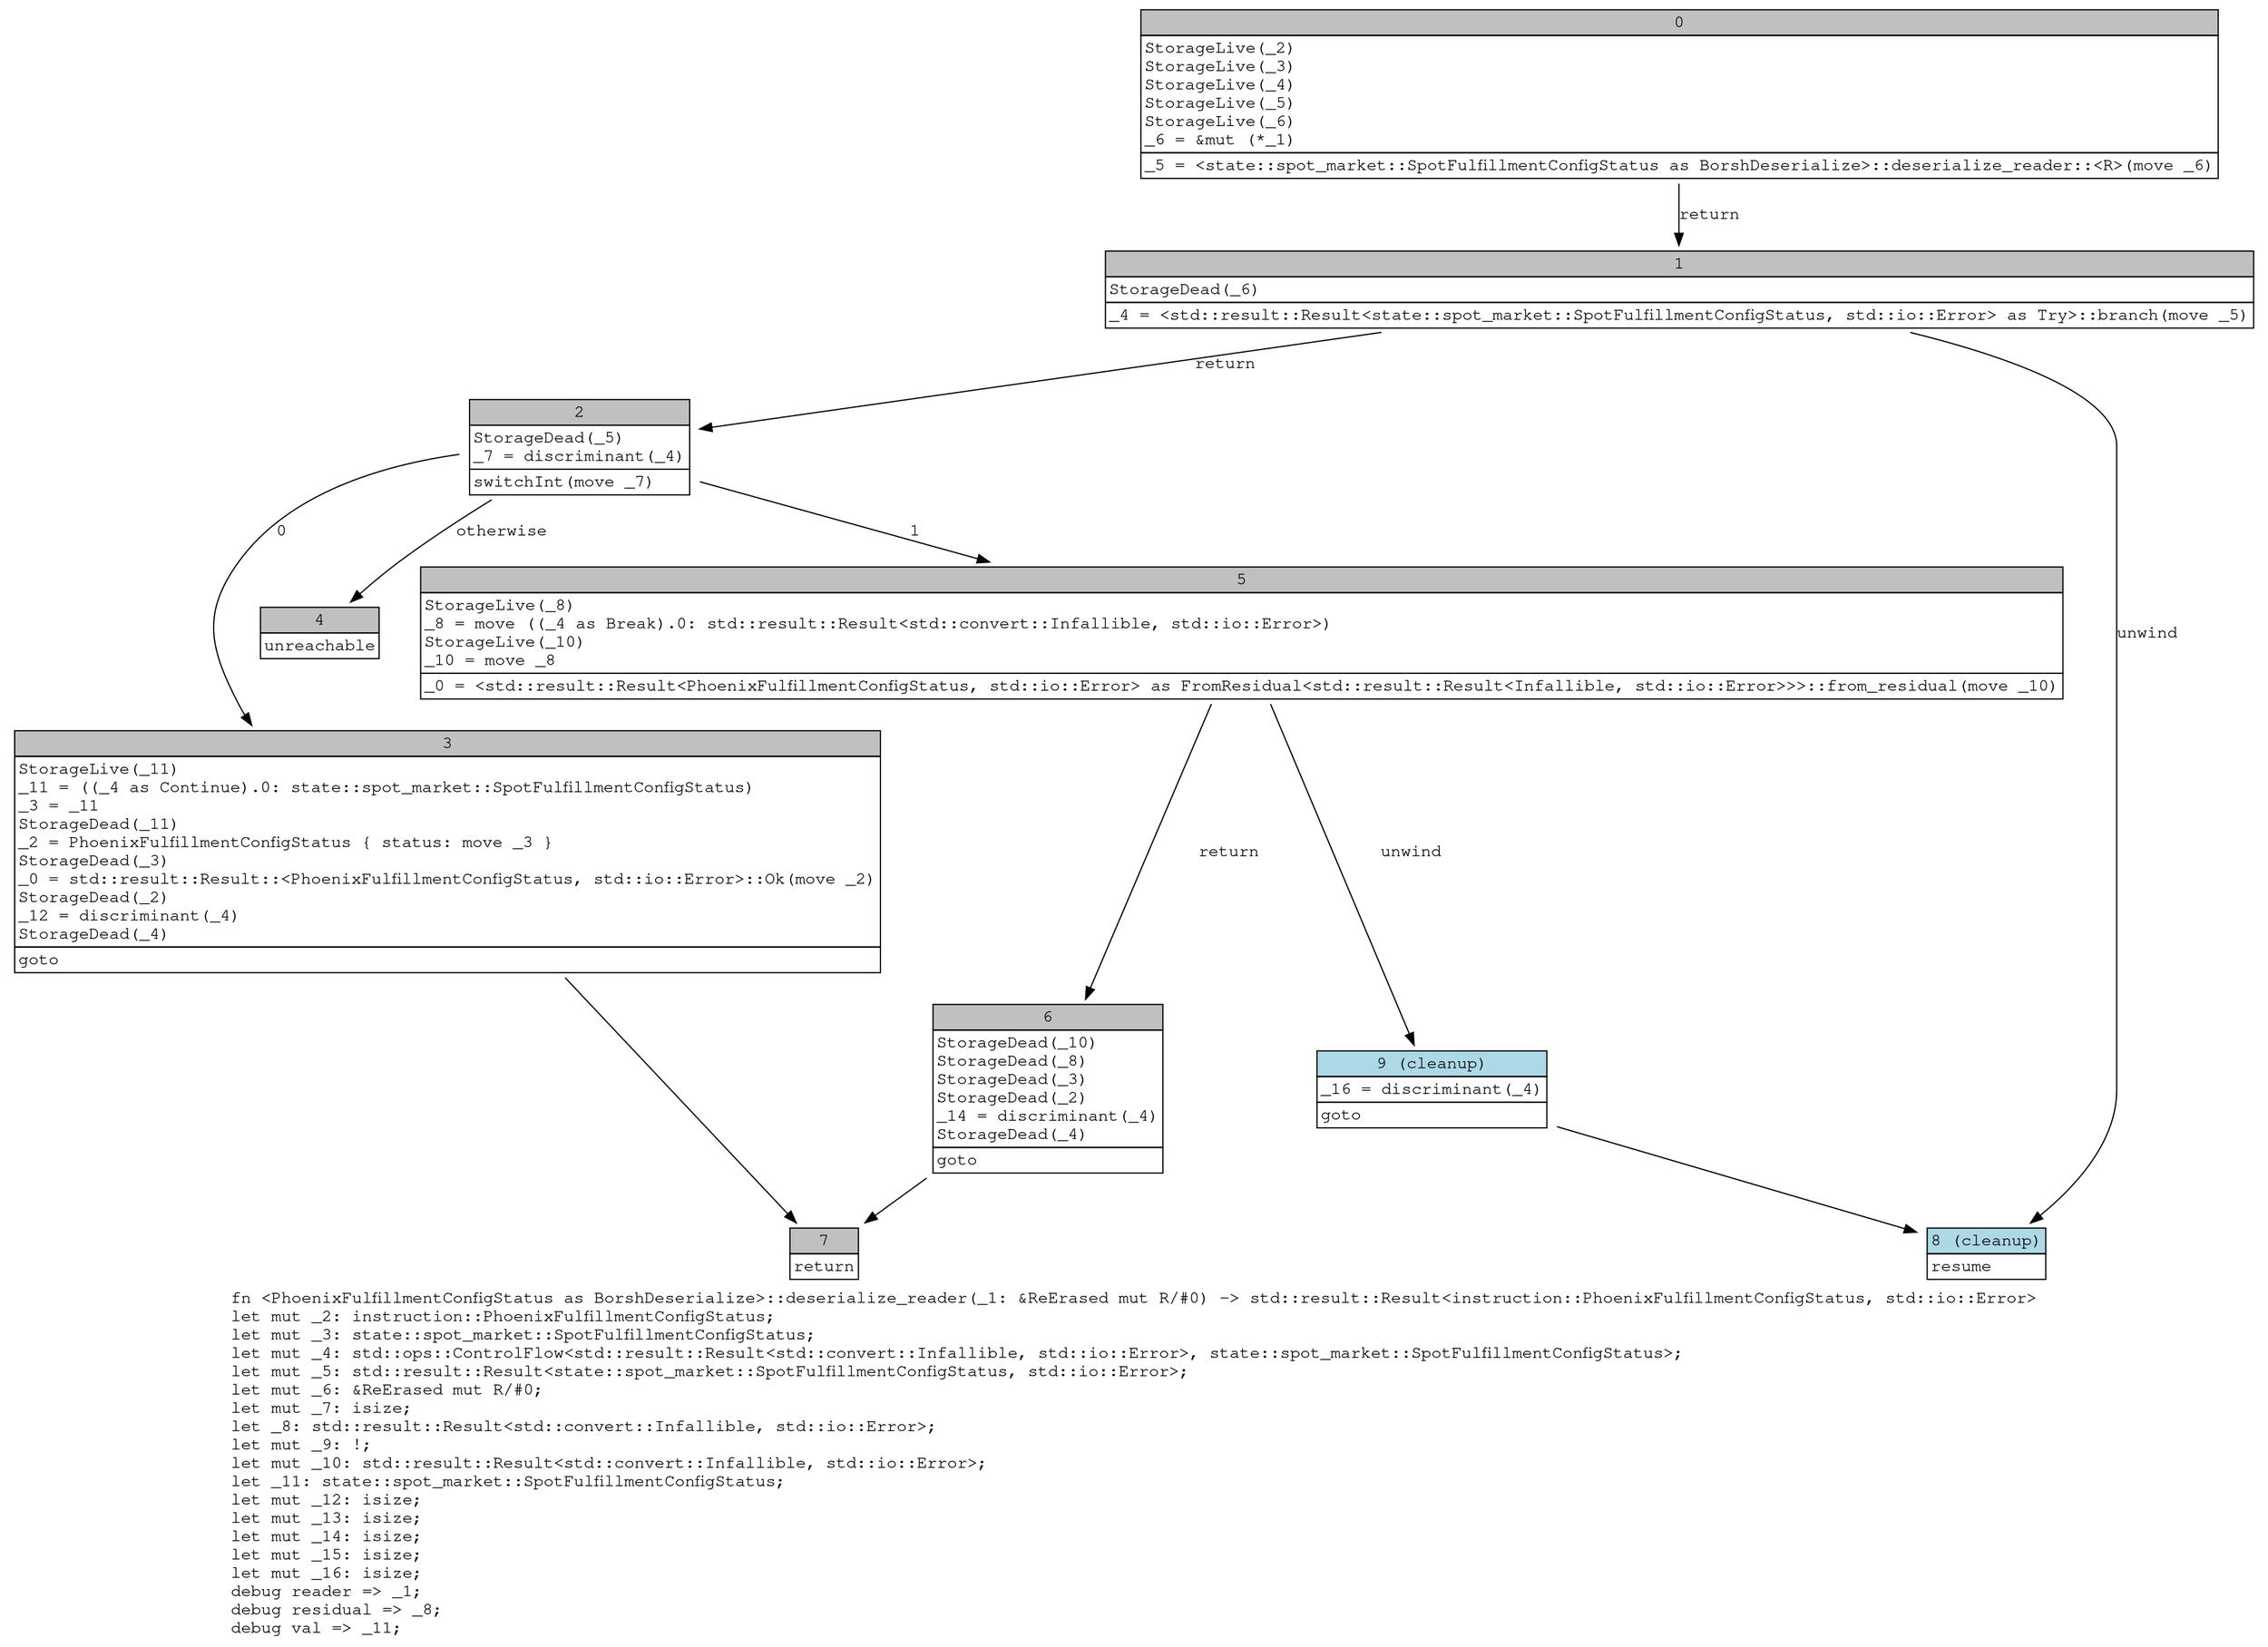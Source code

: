 digraph Mir_0_22442 {
    graph [fontname="Courier, monospace"];
    node [fontname="Courier, monospace"];
    edge [fontname="Courier, monospace"];
    label=<fn &lt;PhoenixFulfillmentConfigStatus as BorshDeserialize&gt;::deserialize_reader(_1: &amp;ReErased mut R/#0) -&gt; std::result::Result&lt;instruction::PhoenixFulfillmentConfigStatus, std::io::Error&gt;<br align="left"/>let mut _2: instruction::PhoenixFulfillmentConfigStatus;<br align="left"/>let mut _3: state::spot_market::SpotFulfillmentConfigStatus;<br align="left"/>let mut _4: std::ops::ControlFlow&lt;std::result::Result&lt;std::convert::Infallible, std::io::Error&gt;, state::spot_market::SpotFulfillmentConfigStatus&gt;;<br align="left"/>let mut _5: std::result::Result&lt;state::spot_market::SpotFulfillmentConfigStatus, std::io::Error&gt;;<br align="left"/>let mut _6: &amp;ReErased mut R/#0;<br align="left"/>let mut _7: isize;<br align="left"/>let _8: std::result::Result&lt;std::convert::Infallible, std::io::Error&gt;;<br align="left"/>let mut _9: !;<br align="left"/>let mut _10: std::result::Result&lt;std::convert::Infallible, std::io::Error&gt;;<br align="left"/>let _11: state::spot_market::SpotFulfillmentConfigStatus;<br align="left"/>let mut _12: isize;<br align="left"/>let mut _13: isize;<br align="left"/>let mut _14: isize;<br align="left"/>let mut _15: isize;<br align="left"/>let mut _16: isize;<br align="left"/>debug reader =&gt; _1;<br align="left"/>debug residual =&gt; _8;<br align="left"/>debug val =&gt; _11;<br align="left"/>>;
    bb0__0_22442 [shape="none", label=<<table border="0" cellborder="1" cellspacing="0"><tr><td bgcolor="gray" align="center" colspan="1">0</td></tr><tr><td align="left" balign="left">StorageLive(_2)<br/>StorageLive(_3)<br/>StorageLive(_4)<br/>StorageLive(_5)<br/>StorageLive(_6)<br/>_6 = &amp;mut (*_1)<br/></td></tr><tr><td align="left">_5 = &lt;state::spot_market::SpotFulfillmentConfigStatus as BorshDeserialize&gt;::deserialize_reader::&lt;R&gt;(move _6)</td></tr></table>>];
    bb1__0_22442 [shape="none", label=<<table border="0" cellborder="1" cellspacing="0"><tr><td bgcolor="gray" align="center" colspan="1">1</td></tr><tr><td align="left" balign="left">StorageDead(_6)<br/></td></tr><tr><td align="left">_4 = &lt;std::result::Result&lt;state::spot_market::SpotFulfillmentConfigStatus, std::io::Error&gt; as Try&gt;::branch(move _5)</td></tr></table>>];
    bb2__0_22442 [shape="none", label=<<table border="0" cellborder="1" cellspacing="0"><tr><td bgcolor="gray" align="center" colspan="1">2</td></tr><tr><td align="left" balign="left">StorageDead(_5)<br/>_7 = discriminant(_4)<br/></td></tr><tr><td align="left">switchInt(move _7)</td></tr></table>>];
    bb3__0_22442 [shape="none", label=<<table border="0" cellborder="1" cellspacing="0"><tr><td bgcolor="gray" align="center" colspan="1">3</td></tr><tr><td align="left" balign="left">StorageLive(_11)<br/>_11 = ((_4 as Continue).0: state::spot_market::SpotFulfillmentConfigStatus)<br/>_3 = _11<br/>StorageDead(_11)<br/>_2 = PhoenixFulfillmentConfigStatus { status: move _3 }<br/>StorageDead(_3)<br/>_0 = std::result::Result::&lt;PhoenixFulfillmentConfigStatus, std::io::Error&gt;::Ok(move _2)<br/>StorageDead(_2)<br/>_12 = discriminant(_4)<br/>StorageDead(_4)<br/></td></tr><tr><td align="left">goto</td></tr></table>>];
    bb4__0_22442 [shape="none", label=<<table border="0" cellborder="1" cellspacing="0"><tr><td bgcolor="gray" align="center" colspan="1">4</td></tr><tr><td align="left">unreachable</td></tr></table>>];
    bb5__0_22442 [shape="none", label=<<table border="0" cellborder="1" cellspacing="0"><tr><td bgcolor="gray" align="center" colspan="1">5</td></tr><tr><td align="left" balign="left">StorageLive(_8)<br/>_8 = move ((_4 as Break).0: std::result::Result&lt;std::convert::Infallible, std::io::Error&gt;)<br/>StorageLive(_10)<br/>_10 = move _8<br/></td></tr><tr><td align="left">_0 = &lt;std::result::Result&lt;PhoenixFulfillmentConfigStatus, std::io::Error&gt; as FromResidual&lt;std::result::Result&lt;Infallible, std::io::Error&gt;&gt;&gt;::from_residual(move _10)</td></tr></table>>];
    bb6__0_22442 [shape="none", label=<<table border="0" cellborder="1" cellspacing="0"><tr><td bgcolor="gray" align="center" colspan="1">6</td></tr><tr><td align="left" balign="left">StorageDead(_10)<br/>StorageDead(_8)<br/>StorageDead(_3)<br/>StorageDead(_2)<br/>_14 = discriminant(_4)<br/>StorageDead(_4)<br/></td></tr><tr><td align="left">goto</td></tr></table>>];
    bb7__0_22442 [shape="none", label=<<table border="0" cellborder="1" cellspacing="0"><tr><td bgcolor="gray" align="center" colspan="1">7</td></tr><tr><td align="left">return</td></tr></table>>];
    bb8__0_22442 [shape="none", label=<<table border="0" cellborder="1" cellspacing="0"><tr><td bgcolor="lightblue" align="center" colspan="1">8 (cleanup)</td></tr><tr><td align="left">resume</td></tr></table>>];
    bb9__0_22442 [shape="none", label=<<table border="0" cellborder="1" cellspacing="0"><tr><td bgcolor="lightblue" align="center" colspan="1">9 (cleanup)</td></tr><tr><td align="left" balign="left">_16 = discriminant(_4)<br/></td></tr><tr><td align="left">goto</td></tr></table>>];
    bb0__0_22442 -> bb1__0_22442 [label="return"];
    bb1__0_22442 -> bb2__0_22442 [label="return"];
    bb1__0_22442 -> bb8__0_22442 [label="unwind"];
    bb2__0_22442 -> bb3__0_22442 [label="0"];
    bb2__0_22442 -> bb5__0_22442 [label="1"];
    bb2__0_22442 -> bb4__0_22442 [label="otherwise"];
    bb3__0_22442 -> bb7__0_22442 [label=""];
    bb5__0_22442 -> bb6__0_22442 [label="return"];
    bb5__0_22442 -> bb9__0_22442 [label="unwind"];
    bb6__0_22442 -> bb7__0_22442 [label=""];
    bb9__0_22442 -> bb8__0_22442 [label=""];
}
